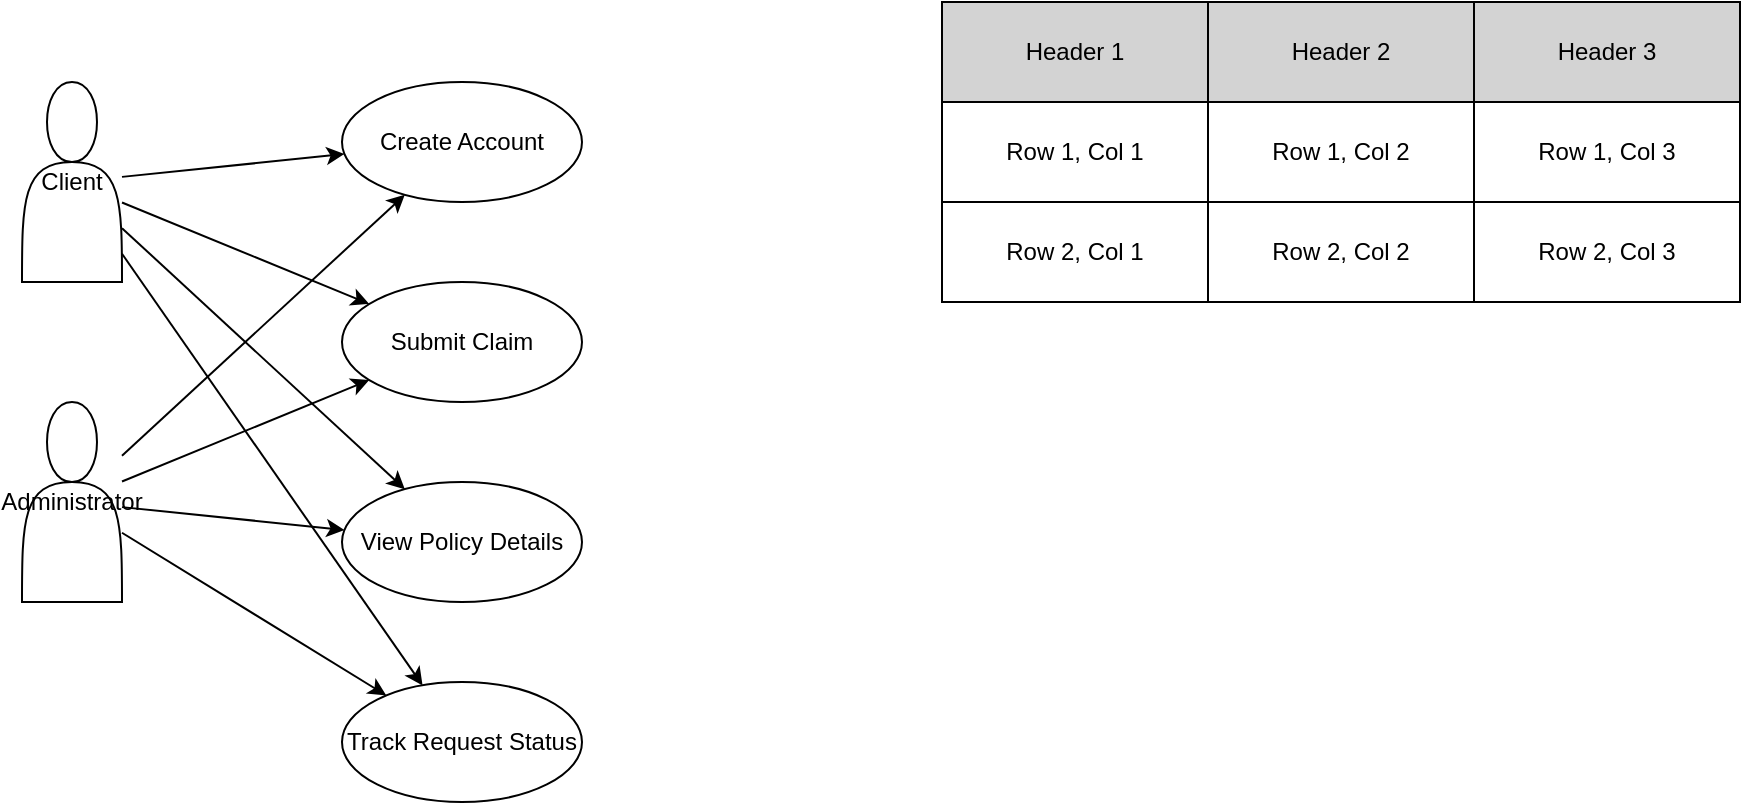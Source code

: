 <?xml version="1.0" encoding="UTF-8"?>
<mxfile>
  <diagram name="Use Case Diagram">
    <mxGraphModel dx="1600" dy="800" grid="1" gridSize="10" guides="1" tooltips="1" connect="1" arrows="1" fold="1" page="1" pageScale="1" pageWidth="1200" pageHeight="800" math="0" shadow="0">
      <root>
        <mxCell id="0" />
        <mxCell id="1" parent="0" />

        <!-- Actors -->
        <mxCell id="client" value="Client" style="shape=actor;whiteSpace=wrap;html=1;" vertex="1" parent="1">
          <mxGeometry x="40" y="140" width="50" height="100" as="geometry" />
        </mxCell>

        <mxCell id="administrator" value="Administrator" style="shape=actor;whiteSpace=wrap;html=1;" vertex="1" parent="1">
          <mxGeometry x="40" y="300" width="50" height="100" as="geometry" />
        </mxCell>

        <!-- Use Cases -->
        <mxCell id="create_account" value="Create Account" style="ellipse;whiteSpace=wrap;html=1;" vertex="1" parent="1">
          <mxGeometry x="200" y="140" width="120" height="60" as="geometry" />
        </mxCell>

        <mxCell id="submit_claim" value="Submit Claim" style="ellipse;whiteSpace=wrap;html=1;" vertex="1" parent="1">
          <mxGeometry x="200" y="240" width="120" height="60" as="geometry" />
        </mxCell>

        <mxCell id="view_policy" value="View Policy Details" style="ellipse;whiteSpace=wrap;html=1;" vertex="1" parent="1">
          <mxGeometry x="200" y="340" width="120" height="60" as="geometry" />
        </mxCell>

        <mxCell id="track_status" value="Track Request Status" style="ellipse;whiteSpace=wrap;html=1;" vertex="1" parent="1">
          <mxGeometry x="200" y="440" width="120" height="60" as="geometry" />
        </mxCell>

        <!-- Connections -->
        <mxCell id="connect1" edge="1" parent="1" source="client" target="create_account">
          <mxGeometry relative="1" as="geometry" />
        </mxCell>

        <mxCell id="connect2" edge="1" parent="1" source="client" target="submit_claim">
          <mxGeometry relative="1" as="geometry" />
        </mxCell>

        <mxCell id="connect3" edge="1" parent="1" source="client" target="view_policy">
          <mxGeometry relative="1" as="geometry" />
        </mxCell>

        <mxCell id="connect4" edge="1" parent="1" source="client" target="track_status">
          <mxGeometry relative="1" as="geometry" />
        </mxCell>

        <mxCell id="connect5" edge="1" parent="1" source="administrator" target="create_account">
          <mxGeometry relative="1" as="geometry" />
        </mxCell>

        <mxCell id="connect6" edge="1" parent="1" source="administrator" target="submit_claim">
          <mxGeometry relative="1" as="geometry" />
        </mxCell>

        <mxCell id="connect7" edge="1" parent="1" source="administrator" target="view_policy">
          <mxGeometry relative="1" as="geometry" />
        </mxCell>

        <mxCell id="connect8" edge="1" parent="1" source="administrator" target="track_status">
          <mxGeometry relative="1" as="geometry" />
        </mxCell>

        <!-- Table -->
        <mxCell id="table" style="group" vertex="1" parent="1">
          <mxGeometry x="500" y="100" width="400" height="200" as="geometry" />
        </mxCell>

        <!-- Table Rows and Columns -->
        <mxCell id="cell1" value="Header 1" style="whiteSpace=wrap;html=1;strokeColor=#000000;fillColor=#D3D3D3;" vertex="1" parent="table">
          <mxGeometry x="0" y="0" width="133" height="50" as="geometry" />
        </mxCell>

        <mxCell id="cell2" value="Header 2" style="whiteSpace=wrap;html=1;strokeColor=#000000;fillColor=#D3D3D3;" vertex="1" parent="table">
          <mxGeometry x="133" y="0" width="133" height="50" as="geometry" />
        </mxCell>

        <mxCell id="cell3" value="Header 3" style="whiteSpace=wrap;html=1;strokeColor=#000000;fillColor=#D3D3D3;" vertex="1" parent="table">
          <mxGeometry x="266" y="0" width="133" height="50" as="geometry" />
        </mxCell>

        <mxCell id="row1col1" value="Row 1, Col 1" style="whiteSpace=wrap;html=1;strokeColor=#000000;" vertex="1" parent="table">
          <mxGeometry x="0" y="50" width="133" height="50" as="geometry" />
        </mxCell>

        <mxCell id="row1col2" value="Row 1, Col 2" style="whiteSpace=wrap;html=1;strokeColor=#000000;" vertex="1" parent="table">
          <mxGeometry x="133" y="50" width="133" height="50" as="geometry" />
        </mxCell>

        <mxCell id="row1col3" value="Row 1, Col 3" style="whiteSpace=wrap;html=1;strokeColor=#000000;" vertex="1" parent="table">
          <mxGeometry x="266" y="50" width="133" height="50" as="geometry" />
        </mxCell>

        <mxCell id="row2col1" value="Row 2, Col 1" style="whiteSpace=wrap;html=1;strokeColor=#000000;" vertex="1" parent="table">
          <mxGeometry x="0" y="100" width="133" height="50" as="geometry" />
        </mxCell>

        <mxCell id="row2col2" value="Row 2, Col 2" style="whiteSpace=wrap;html=1;strokeColor=#000000;" vertex="1" parent="table">
          <mxGeometry x="133" y="100" width="133" height="50" as="geometry" />
        </mxCell>

        <mxCell id="row2col3" value="Row 2, Col 3" style="whiteSpace=wrap;html=1;strokeColor=#000000;" vertex="1" parent="table">
          <mxGeometry x="266" y="100" width="133" height="50" as="geometry" />
        </mxCell>
      </root>
    </mxGraphModel>
  </diagram>
</mxfile>

